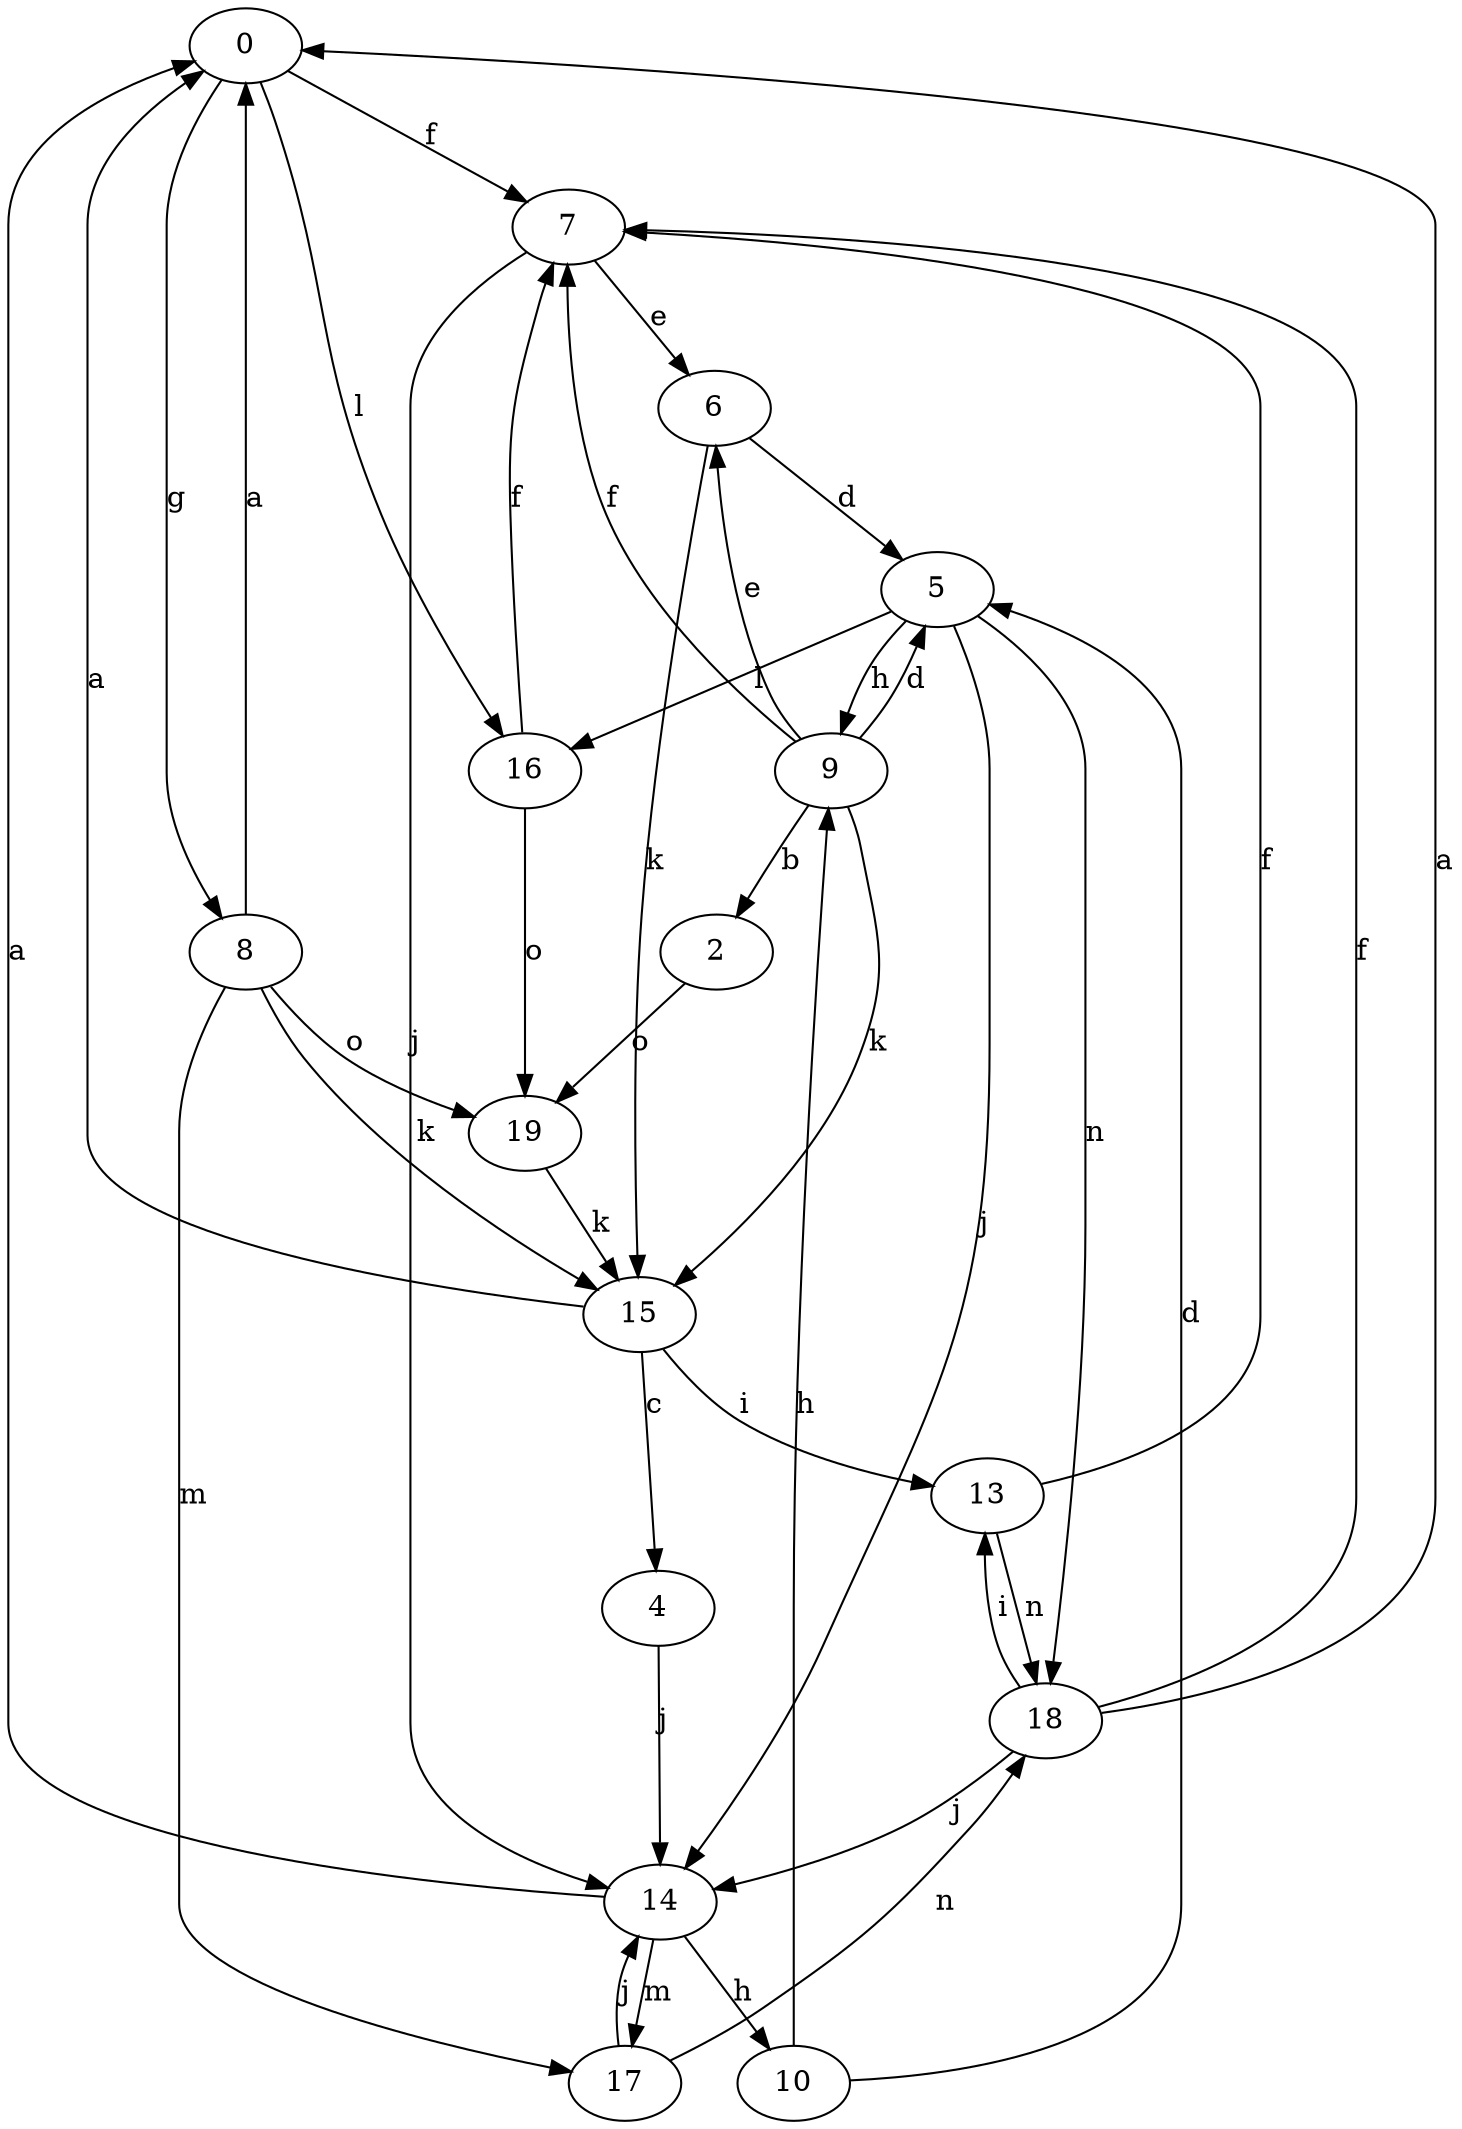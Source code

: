 strict digraph  {
0;
2;
4;
5;
6;
7;
8;
9;
10;
13;
14;
15;
16;
17;
18;
19;
0 -> 7  [label=f];
0 -> 8  [label=g];
0 -> 16  [label=l];
2 -> 19  [label=o];
4 -> 14  [label=j];
5 -> 9  [label=h];
5 -> 14  [label=j];
5 -> 16  [label=l];
5 -> 18  [label=n];
6 -> 5  [label=d];
6 -> 15  [label=k];
7 -> 6  [label=e];
7 -> 14  [label=j];
8 -> 0  [label=a];
8 -> 15  [label=k];
8 -> 17  [label=m];
8 -> 19  [label=o];
9 -> 2  [label=b];
9 -> 5  [label=d];
9 -> 6  [label=e];
9 -> 7  [label=f];
9 -> 15  [label=k];
10 -> 5  [label=d];
10 -> 9  [label=h];
13 -> 7  [label=f];
13 -> 18  [label=n];
14 -> 0  [label=a];
14 -> 10  [label=h];
14 -> 17  [label=m];
15 -> 0  [label=a];
15 -> 4  [label=c];
15 -> 13  [label=i];
16 -> 7  [label=f];
16 -> 19  [label=o];
17 -> 14  [label=j];
17 -> 18  [label=n];
18 -> 0  [label=a];
18 -> 7  [label=f];
18 -> 13  [label=i];
18 -> 14  [label=j];
19 -> 15  [label=k];
}
